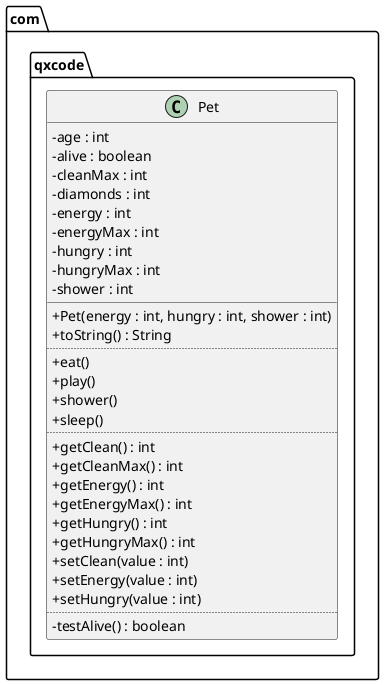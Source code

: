 @startuml
skinparam ClassAttributeIconSize 0
package com.qxcode {
  +class Pet {
    - age : int
    - alive : boolean
    - cleanMax : int
    - diamonds : int
    - energy : int
    - energyMax : int
    - hungry : int
    - hungryMax : int
    - shower : int
    ___
    + Pet(energy : int, hungry : int, shower : int)
    + toString() : String
    ..
    + eat()
    + play()
    + shower()
    + sleep()
    ..
    + getClean() : int
    + getCleanMax() : int
    + getEnergy() : int
    + getEnergyMax() : int
    + getHungry() : int
    + getHungryMax() : int
    + setClean(value : int)
    + setEnergy(value : int)
    + setHungry(value : int)
    ..
    - testAlive() : boolean
  }
}
@enduml